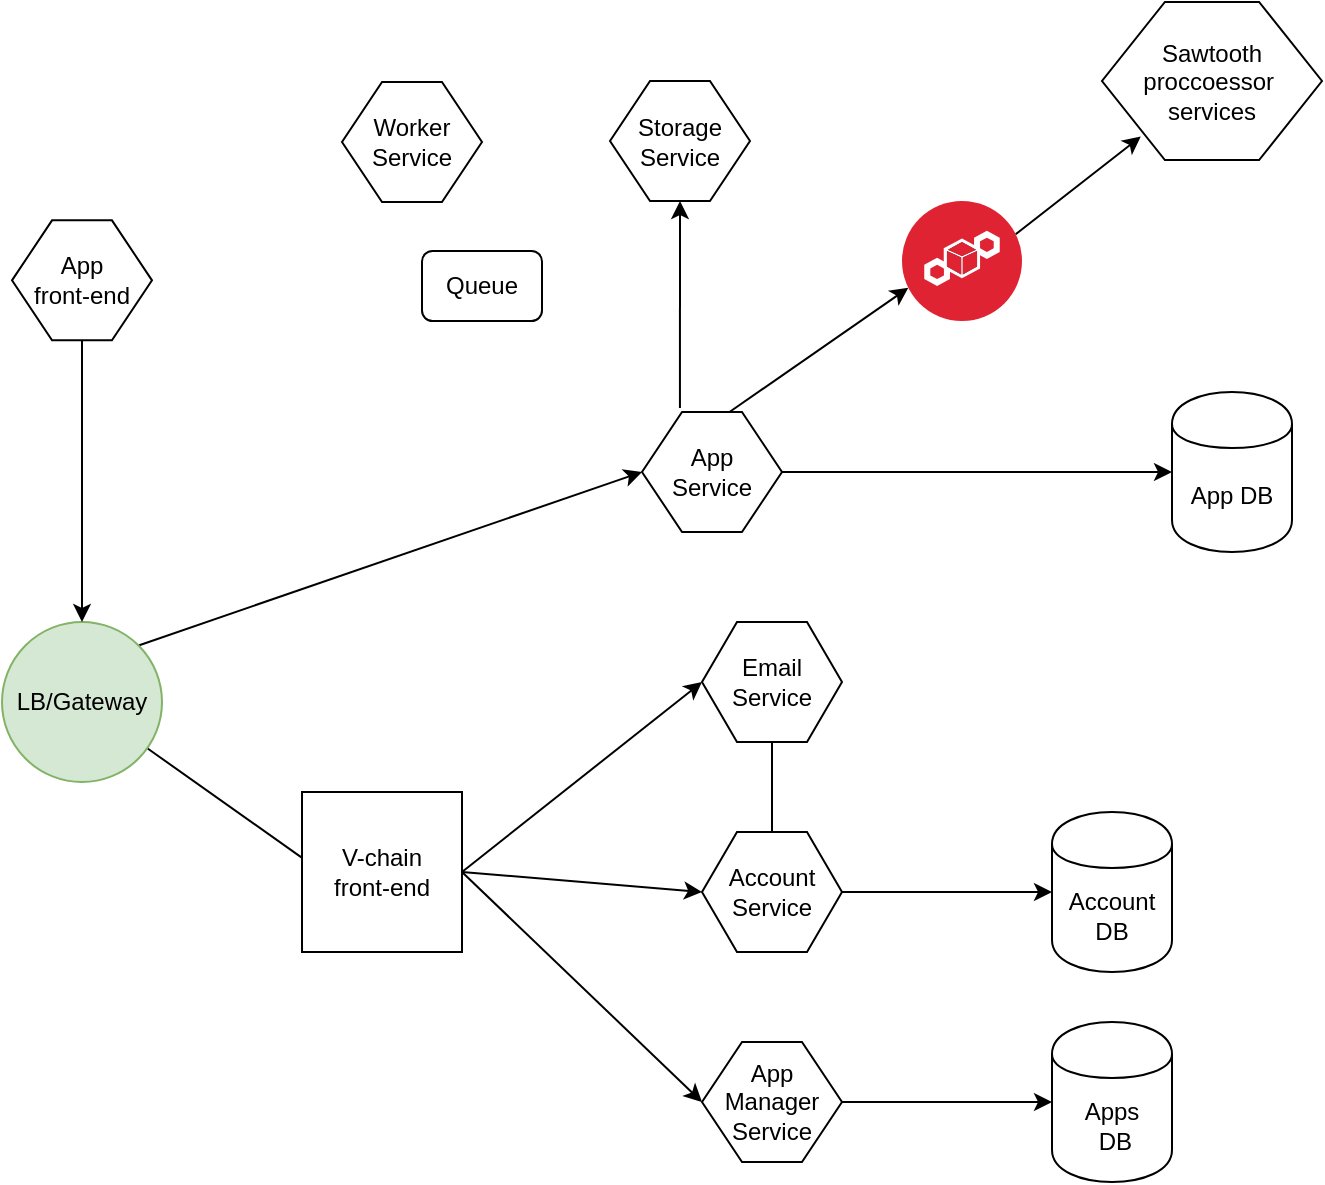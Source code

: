 <mxfile version="12.7.4" type="github" pages="2">
  <diagram id="S9bAF8Y2xewPEpYPeAAs" name="architecture">
    <mxGraphModel dx="1172" dy="1649" grid="1" gridSize="10" guides="1" tooltips="1" connect="1" arrows="1" fold="1" page="1" pageScale="1" pageWidth="827" pageHeight="1169" math="0" shadow="0">
      <root>
        <mxCell id="0" />
        <mxCell id="1" parent="0" />
        <mxCell id="KJewuH6JOESfiElqel58-6" style="edgeStyle=none;rounded=0;orthogonalLoop=1;jettySize=auto;html=1;entryX=0;entryY=0.5;entryDx=0;entryDy=0;exitX=1;exitY=0.5;exitDx=0;exitDy=0;" parent="1" source="EZ-6pBKwDiRtnUQuMYFM-1" target="c5t16O94_06bRo73200G-6" edge="1">
          <mxGeometry relative="1" as="geometry">
            <mxPoint x="280" y="240" as="sourcePoint" />
          </mxGeometry>
        </mxCell>
        <mxCell id="KJewuH6JOESfiElqel58-13" style="edgeStyle=none;rounded=0;orthogonalLoop=1;jettySize=auto;html=1;exitX=1;exitY=0;exitDx=0;exitDy=0;entryX=0;entryY=0.5;entryDx=0;entryDy=0;" parent="1" source="c5t16O94_06bRo73200G-2" target="c5t16O94_06bRo73200G-5" edge="1">
          <mxGeometry relative="1" as="geometry" />
        </mxCell>
        <mxCell id="KJewuH6JOESfiElqel58-19" style="edgeStyle=none;rounded=0;orthogonalLoop=1;jettySize=auto;html=1;exitX=1;exitY=0.5;exitDx=0;exitDy=0;entryX=0;entryY=0.5;entryDx=0;entryDy=0;" parent="1" source="EZ-6pBKwDiRtnUQuMYFM-1" target="c5t16O94_06bRo73200G-7" edge="1">
          <mxGeometry relative="1" as="geometry" />
        </mxCell>
        <mxCell id="VyrKJFE40DiqVYURIyEz-2" style="rounded=0;orthogonalLoop=1;jettySize=auto;html=1;exitX=1;exitY=0.5;exitDx=0;exitDy=0;entryX=0;entryY=0.5;entryDx=0;entryDy=0;" parent="1" source="EZ-6pBKwDiRtnUQuMYFM-1" target="VyrKJFE40DiqVYURIyEz-1" edge="1">
          <mxGeometry relative="1" as="geometry" />
        </mxCell>
        <mxCell id="EZ-6pBKwDiRtnUQuMYFM-2" style="rounded=0;orthogonalLoop=1;jettySize=auto;html=1;entryX=0.125;entryY=0.5;entryDx=0;entryDy=0;entryPerimeter=0;" parent="1" source="c5t16O94_06bRo73200G-2" target="EZ-6pBKwDiRtnUQuMYFM-1" edge="1">
          <mxGeometry relative="1" as="geometry" />
        </mxCell>
        <mxCell id="c5t16O94_06bRo73200G-2" value="LB/Gateway" style="ellipse;whiteSpace=wrap;html=1;aspect=fixed;fillColor=#d5e8d4;strokeColor=#82b366;" parent="1" vertex="1">
          <mxGeometry x="40" y="200" width="80" height="80" as="geometry" />
        </mxCell>
        <mxCell id="KJewuH6JOESfiElqel58-3" style="edgeStyle=orthogonalEdgeStyle;rounded=0;orthogonalLoop=1;jettySize=auto;html=1;exitX=1;exitY=0.5;exitDx=0;exitDy=0;" parent="1" source="c5t16O94_06bRo73200G-5" target="KJewuH6JOESfiElqel58-1" edge="1">
          <mxGeometry relative="1" as="geometry" />
        </mxCell>
        <mxCell id="KJewuH6JOESfiElqel58-14" style="edgeStyle=none;rounded=0;orthogonalLoop=1;jettySize=auto;html=1;exitX=0.271;exitY=-0.033;exitDx=0;exitDy=0;entryX=0.5;entryY=1;entryDx=0;entryDy=0;exitPerimeter=0;" parent="1" source="c5t16O94_06bRo73200G-5" target="KJewuH6JOESfiElqel58-9" edge="1">
          <mxGeometry relative="1" as="geometry" />
        </mxCell>
        <mxCell id="wAPQZnwlaJf_ykvROvv0-4" style="rounded=0;orthogonalLoop=1;jettySize=auto;html=1;exitX=0.625;exitY=0;exitDx=0;exitDy=0;entryX=0;entryY=0.75;entryDx=0;entryDy=0;" parent="1" source="c5t16O94_06bRo73200G-5" target="wAPQZnwlaJf_ykvROvv0-3" edge="1">
          <mxGeometry relative="1" as="geometry" />
        </mxCell>
        <mxCell id="c5t16O94_06bRo73200G-5" value="App&lt;br&gt;Service" style="shape=hexagon;html=1;whiteSpace=wrap;perimeter=hexagonPerimeter;rounded=0;size=0.286;" parent="1" vertex="1">
          <mxGeometry x="360" y="95" width="70" height="60" as="geometry" />
        </mxCell>
        <mxCell id="KJewuH6JOESfiElqel58-4" style="edgeStyle=orthogonalEdgeStyle;rounded=0;orthogonalLoop=1;jettySize=auto;html=1;exitX=1;exitY=0.5;exitDx=0;exitDy=0;" parent="1" source="c5t16O94_06bRo73200G-6" target="KJewuH6JOESfiElqel58-2" edge="1">
          <mxGeometry relative="1" as="geometry" />
        </mxCell>
        <mxCell id="KJewuH6JOESfiElqel58-8" style="edgeStyle=none;rounded=0;orthogonalLoop=1;jettySize=auto;html=1;exitX=0.5;exitY=1;exitDx=0;exitDy=0;entryX=0.5;entryY=0;entryDx=0;entryDy=0;" parent="1" source="c5t16O94_06bRo73200G-6" target="c5t16O94_06bRo73200G-7" edge="1">
          <mxGeometry relative="1" as="geometry" />
        </mxCell>
        <mxCell id="c5t16O94_06bRo73200G-6" value="Account Service" style="shape=hexagon;html=1;whiteSpace=wrap;perimeter=hexagonPerimeter;rounded=0;" parent="1" vertex="1">
          <mxGeometry x="390" y="305" width="70" height="60" as="geometry" />
        </mxCell>
        <mxCell id="c5t16O94_06bRo73200G-7" value="Email Service" style="shape=hexagon;html=1;whiteSpace=wrap;perimeter=hexagonPerimeter;rounded=0;" parent="1" vertex="1">
          <mxGeometry x="390" y="200" width="70" height="60" as="geometry" />
        </mxCell>
        <mxCell id="KJewuH6JOESfiElqel58-1" value="App DB&lt;br&gt;" style="shape=cylinder;whiteSpace=wrap;html=1;boundedLbl=1;backgroundOutline=1;" parent="1" vertex="1">
          <mxGeometry x="625" y="85" width="60" height="80" as="geometry" />
        </mxCell>
        <mxCell id="KJewuH6JOESfiElqel58-2" value="Account DB" style="shape=cylinder;whiteSpace=wrap;html=1;boundedLbl=1;backgroundOutline=1;" parent="1" vertex="1">
          <mxGeometry x="565" y="295" width="60" height="80" as="geometry" />
        </mxCell>
        <mxCell id="KJewuH6JOESfiElqel58-9" value="Storage&lt;br&gt;Service" style="shape=hexagon;html=1;whiteSpace=wrap;perimeter=hexagonPerimeter;rounded=0;size=0.286;" parent="1" vertex="1">
          <mxGeometry x="344" y="-70.5" width="70" height="60" as="geometry" />
        </mxCell>
        <mxCell id="KJewuH6JOESfiElqel58-16" value="Sawtooth proccoessor&amp;nbsp;&lt;br&gt;services" style="shape=hexagon;html=1;whiteSpace=wrap;perimeter=hexagonPerimeter;rounded=0;size=0.286;" parent="1" vertex="1">
          <mxGeometry x="590" y="-110" width="110" height="79" as="geometry" />
        </mxCell>
        <mxCell id="VyrKJFE40DiqVYURIyEz-4" style="edgeStyle=none;rounded=0;orthogonalLoop=1;jettySize=auto;html=1;exitX=1;exitY=0.5;exitDx=0;exitDy=0;entryX=0;entryY=0.5;entryDx=0;entryDy=0;" parent="1" source="VyrKJFE40DiqVYURIyEz-1" target="VyrKJFE40DiqVYURIyEz-3" edge="1">
          <mxGeometry relative="1" as="geometry" />
        </mxCell>
        <mxCell id="VyrKJFE40DiqVYURIyEz-1" value="App Manager&lt;br&gt;Service" style="shape=hexagon;html=1;whiteSpace=wrap;perimeter=hexagonPerimeter;rounded=0;size=0.286;" parent="1" vertex="1">
          <mxGeometry x="390" y="410" width="70" height="60" as="geometry" />
        </mxCell>
        <mxCell id="VyrKJFE40DiqVYURIyEz-3" value="Apps&lt;br&gt;&amp;nbsp;DB" style="shape=cylinder;whiteSpace=wrap;html=1;boundedLbl=1;backgroundOutline=1;" parent="1" vertex="1">
          <mxGeometry x="565" y="400" width="60" height="80" as="geometry" />
        </mxCell>
        <mxCell id="EZ-6pBKwDiRtnUQuMYFM-1" value="V-chain &lt;br&gt;front-end" style="whiteSpace=wrap;html=1;aspect=fixed;" parent="1" vertex="1">
          <mxGeometry x="190" y="285" width="80" height="80" as="geometry" />
        </mxCell>
        <mxCell id="wAPQZnwlaJf_ykvROvv0-5" style="edgeStyle=none;rounded=0;orthogonalLoop=1;jettySize=auto;html=1;exitX=1;exitY=0.25;exitDx=0;exitDy=0;" parent="1" source="wAPQZnwlaJf_ykvROvv0-3" target="KJewuH6JOESfiElqel58-16" edge="1">
          <mxGeometry relative="1" as="geometry" />
        </mxCell>
        <mxCell id="wAPQZnwlaJf_ykvROvv0-3" value="" style="aspect=fixed;perimeter=ellipsePerimeter;html=1;align=center;shadow=0;dashed=0;fontColor=#4277BB;labelBackgroundColor=#ffffff;fontSize=12;spacingTop=3;image;image=img/lib/ibm/security/blockchain_security_service.svg;" parent="1" vertex="1">
          <mxGeometry x="490" y="-10.5" width="60" height="60" as="geometry" />
        </mxCell>
        <mxCell id="w7oFq4WGmwiV1G5CJnqy-5" style="rounded=0;orthogonalLoop=1;jettySize=auto;html=1;exitX=0.5;exitY=1;exitDx=0;exitDy=0;" parent="1" source="w7oFq4WGmwiV1G5CJnqy-2" target="c5t16O94_06bRo73200G-2" edge="1">
          <mxGeometry relative="1" as="geometry" />
        </mxCell>
        <mxCell id="w7oFq4WGmwiV1G5CJnqy-2" value="App &lt;br&gt;front-end" style="shape=hexagon;html=1;whiteSpace=wrap;perimeter=hexagonPerimeter;rounded=0;size=0.286;" parent="1" vertex="1">
          <mxGeometry x="45" y="-0.82" width="70" height="60" as="geometry" />
        </mxCell>
        <mxCell id="4FX_Zqj9ztraecPaxQYx-1" value="Queue" style="rounded=1;whiteSpace=wrap;html=1;" vertex="1" parent="1">
          <mxGeometry x="250" y="14.5" width="60" height="35" as="geometry" />
        </mxCell>
        <mxCell id="4FX_Zqj9ztraecPaxQYx-2" value="Worker&lt;br&gt;Service" style="shape=hexagon;html=1;whiteSpace=wrap;perimeter=hexagonPerimeter;rounded=0;size=0.286;" vertex="1" parent="1">
          <mxGeometry x="210" y="-70" width="70" height="60" as="geometry" />
        </mxCell>
      </root>
    </mxGraphModel>
  </diagram>
  <diagram id="YG2kWyBaPJGQGZZ1_3GV" name="Flow">
    
    <mxGraphModel dx="7813" dy="4267" grid="1" gridSize="10" guides="1" tooltips="1" connect="1" arrows="1" fold="1" page="1" pageScale="1" pageWidth="827" pageHeight="1169" math="0" shadow="0">
      
      <root>
        
        <mxCell id="JJyonttHRWqO1ffSt9Pu-0" />
        
        <mxCell id="JJyonttHRWqO1ffSt9Pu-1" parent="JJyonttHRWqO1ffSt9Pu-0" />
        
        <mxCell id="mGlZdLuD692To2AyCfXG-4" style="edgeStyle=orthogonalEdgeStyle;rounded=0;orthogonalLoop=1;jettySize=auto;html=1;exitX=0.5;exitY=1;exitDx=0;exitDy=0;" parent="JJyonttHRWqO1ffSt9Pu-1" edge="1">
          
          <mxGeometry relative="1" as="geometry">
            
            <mxPoint x="412" y="80" as="sourcePoint" />
            
            <mxPoint x="412" y="80" as="targetPoint" />
            
          </mxGeometry>
          
        </mxCell>
        
        <mxCell id="VJg0Jzq7aLUkYhYF0uZs-0" value="users-service" style="shape=hexagon;html=1;whiteSpace=wrap;perimeter=hexagonPerimeter;rounded=0;size=0.286;fillColor=#d5e8d4;strokeColor=#82b366;" parent="JJyonttHRWqO1ffSt9Pu-1" vertex="1">
          
          <mxGeometry x="379" y="80" width="68" height="60" as="geometry" />
          
        </mxCell>
        
        <mxCell id="zObz1S2SEYL4xXPp6xG1-0" value="app-service" style="shape=hexagon;html=1;whiteSpace=wrap;perimeter=hexagonPerimeter;rounded=0;size=0.286;fillColor=#d5e8d4;strokeColor=#82b366;" parent="JJyonttHRWqO1ffSt9Pu-1" vertex="1">
          
          <mxGeometry x="379" y="220" width="68" height="60" as="geometry" />
          
        </mxCell>
        
        <mxCell id="zObz1S2SEYL4xXPp6xG1-4" value="- forgotPassword" style="text;html=1;" parent="JJyonttHRWqO1ffSt9Pu-1" vertex="1">
          
          <mxGeometry x="520" y="135" width="110" height="30" as="geometry" />
          
        </mxCell>
        
        <mxCell id="zObz1S2SEYL4xXPp6xG1-5" value="- resetPassword" style="text;html=1;" parent="JJyonttHRWqO1ffSt9Pu-1" vertex="1">
          
          <mxGeometry x="520" y="110" width="100" height="30" as="geometry" />
          
        </mxCell>
        
        <mxCell id="zObz1S2SEYL4xXPp6xG1-6" value="- updateProfile" style="text;html=1;" parent="JJyonttHRWqO1ffSt9Pu-1" vertex="1">
          
          <mxGeometry x="520" y="85" width="100" as="geometry" />
          
        </mxCell>
        
        <mxCell id="zObz1S2SEYL4xXPp6xG1-7" value="- createAccount" style="text;html=1;" parent="JJyonttHRWqO1ffSt9Pu-1" vertex="1">
          
          <mxGeometry x="520" y="65" width="100" height="30" as="geometry" />
          
        </mxCell>
        
        <mxCell id="zObz1S2SEYL4xXPp6xG1-10" value="RESTAPI" style="text;html=1;align=center;verticalAlign=middle;resizable=0;points=[];;autosize=1;fillColor=#d5e8d4;strokeColor=#82b366;" parent="JJyonttHRWqO1ffSt9Pu-1" vertex="1">
          
          <mxGeometry x="60" y="370" width="70" height="20" as="geometry" />
          
        </mxCell>
        
        <mxCell id="zObz1S2SEYL4xXPp6xG1-12" value="- deployApp&lt;br&gt;- editApp&lt;br&gt;- removeApp" style="text;html=1;" parent="JJyonttHRWqO1ffSt9Pu-1" vertex="1">
          
          <mxGeometry x="520" y="220" width="80" height="50" as="geometry" />
          
        </mxCell>
        
        <mxCell id="zObz1S2SEYL4xXPp6xG1-14" value="email-service" style="shape=hexagon;html=1;whiteSpace=wrap;perimeter=hexagonPerimeter;rounded=0;size=0.286;fillColor=#ffe6cc;strokeColor=#d79b00;" parent="JJyonttHRWqO1ffSt9Pu-1" vertex="1">
          
          <mxGeometry x="379" y="350" width="68" height="60" as="geometry" />
          
        </mxCell>
        
        <mxCell id="zObz1S2SEYL4xXPp6xG1-15" value="gRPC" style="text;html=1;align=center;verticalAlign=middle;resizable=0;points=[];;autosize=1;fillColor=#ffe6cc;strokeColor=#d79b00;" parent="JJyonttHRWqO1ffSt9Pu-1" vertex="1">
          
          <mxGeometry x="60" y="410" width="50" height="20" as="geometry" />
          
        </mxCell>
        
        <mxCell id="zObz1S2SEYL4xXPp6xG1-16" value="&amp;nbsp;&lt;span style=&quot;color: rgb(98 , 232 , 132) ; background-color: rgb(40 , 42 , 54) ; font-family: &amp;#34;menlo&amp;#34; , &amp;#34;monaco&amp;#34; , &amp;#34;courier new&amp;#34; , monospace ; white-space: pre&quot;&gt;send_normal_email&lt;/span&gt;" style="text;html=1;align=center;verticalAlign=middle;resizable=0;points=[];;autosize=1;" parent="JJyonttHRWqO1ffSt9Pu-1" vertex="1">
          
          <mxGeometry x="515" y="350" width="140" height="20" as="geometry" />
          
        </mxCell>
        
        <mxCell id="zObz1S2SEYL4xXPp6xG1-17" value="&lt;div style=&quot;color: rgb(246 , 246 , 244) ; background-color: rgb(40 , 42 , 54) ; font-family: &amp;#34;menlo&amp;#34; , &amp;#34;monaco&amp;#34; , &amp;#34;courier new&amp;#34; , monospace ; line-height: 18px ; white-space: pre&quot;&gt;&lt;span style=&quot;color: #62e884&quot;&gt;send_confirm_email&lt;/span&gt;&lt;/div&gt;" style="text;html=1;align=center;verticalAlign=middle;resizable=0;points=[];;autosize=1;" parent="JJyonttHRWqO1ffSt9Pu-1" vertex="1">
          
          <mxGeometry x="515" y="370" width="150" height="20" as="geometry" />
          
        </mxCell>
        
        <mxCell id="zObz1S2SEYL4xXPp6xG1-18" value="&lt;div style=&quot;color: rgb(246 , 246 , 244) ; background-color: rgb(40 , 42 , 54) ; font-family: &amp;#34;menlo&amp;#34; , &amp;#34;monaco&amp;#34; , &amp;#34;courier new&amp;#34; , monospace ; line-height: 18px ; white-space: pre&quot;&gt;&lt;span style=&quot;color: #62e884&quot;&gt;send_email&lt;/span&gt;&lt;/div&gt;" style="text;html=1;align=center;verticalAlign=middle;resizable=0;points=[];;autosize=1;" parent="JJyonttHRWqO1ffSt9Pu-1" vertex="1">
          
          <mxGeometry x="515" y="390" width="90" height="20" as="geometry" />
          
        </mxCell>
        
        <mxCell id="KaJ7l-UNu07vzdfhuoyD-0" value="storage-service" style="shape=hexagon;html=1;whiteSpace=wrap;perimeter=hexagonPerimeter;rounded=0;size=0.286;fillColor=#ffe6cc;strokeColor=#d79b00;" parent="JJyonttHRWqO1ffSt9Pu-1" vertex="1">
          
          <mxGeometry x="379" y="470" width="68" height="60" as="geometry" />
          
        </mxCell>
        
        <mxCell id="KaJ7l-UNu07vzdfhuoyD-1" value="&lt;div style=&quot;color: rgb(246 , 246 , 244) ; background-color: rgb(40 , 42 , 54) ; font-family: &amp;#34;menlo&amp;#34; , &amp;#34;monaco&amp;#34; , &amp;#34;courier new&amp;#34; , monospace ; line-height: 18px ; white-space: pre&quot;&gt;&lt;span style=&quot;color: #62e884&quot;&gt;saveToIpfs&lt;/span&gt;&lt;/div&gt;" style="text;html=1;align=center;verticalAlign=middle;resizable=0;points=[];;autosize=1;" parent="JJyonttHRWqO1ffSt9Pu-1" vertex="1">
          
          <mxGeometry x="520" y="490" width="90" height="20" as="geometry" />
          
        </mxCell>
        
      </root>
      
    </mxGraphModel>
    
  </diagram>
</mxfile>
